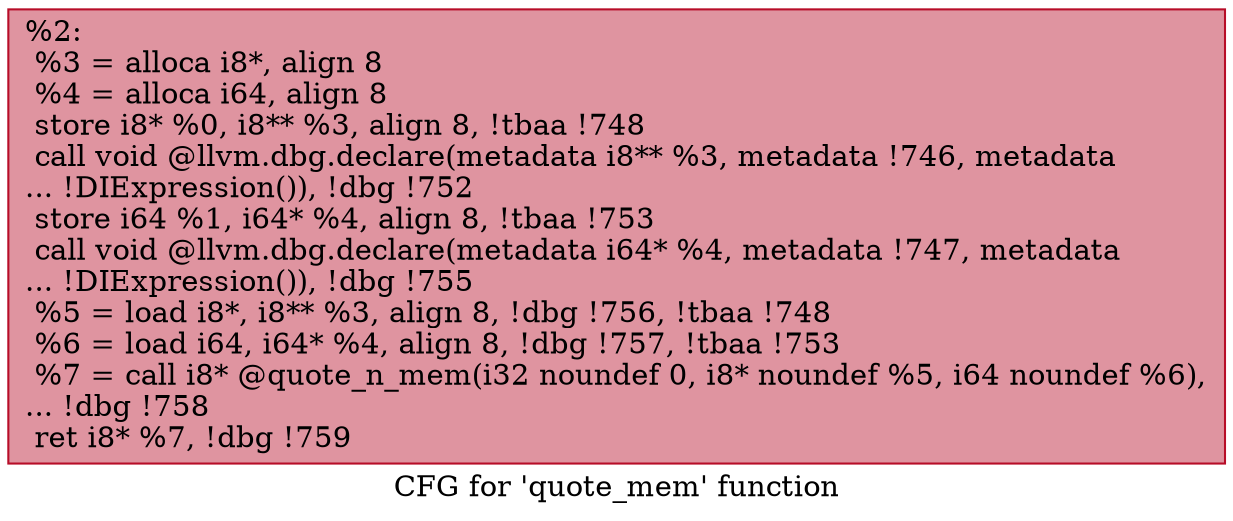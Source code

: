 digraph "CFG for 'quote_mem' function" {
	label="CFG for 'quote_mem' function";

	Node0xa01d90 [shape=record,color="#b70d28ff", style=filled, fillcolor="#b70d2870",label="{%2:\l  %3 = alloca i8*, align 8\l  %4 = alloca i64, align 8\l  store i8* %0, i8** %3, align 8, !tbaa !748\l  call void @llvm.dbg.declare(metadata i8** %3, metadata !746, metadata\l... !DIExpression()), !dbg !752\l  store i64 %1, i64* %4, align 8, !tbaa !753\l  call void @llvm.dbg.declare(metadata i64* %4, metadata !747, metadata\l... !DIExpression()), !dbg !755\l  %5 = load i8*, i8** %3, align 8, !dbg !756, !tbaa !748\l  %6 = load i64, i64* %4, align 8, !dbg !757, !tbaa !753\l  %7 = call i8* @quote_n_mem(i32 noundef 0, i8* noundef %5, i64 noundef %6),\l... !dbg !758\l  ret i8* %7, !dbg !759\l}"];
}
